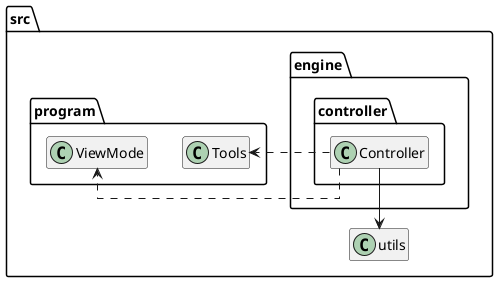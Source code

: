 @startuml
skinparam linetype polyline
skinparam linetype ortho

!startsub INTERNAL
package src.engine.controller {
    class src.engine.controller.Controller
}
!endsub

!startsub EXTERNAL
    src.engine.controller.Controller --> src.utils
    src.engine.controller.Controller .> src.program.Tools
    src.engine.controller.Controller .> src.program.ViewMode
!endsub

hide members

@enduml